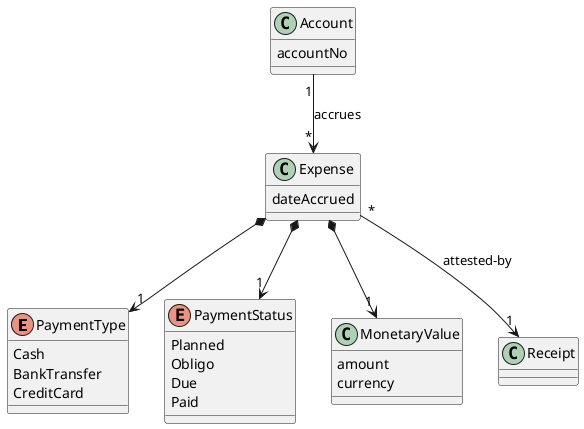 @startuml
enum PaymentType {
    Cash
    BankTransfer
    CreditCard
}

enum PaymentStatus {
    Planned
    Obligo
    Due
    Paid
}

class MonetaryValue {
    amount
    currency
}

class Expense {
    dateAccrued
}

class Account {
    accountNo
}

class Receipt

Account "1" --> "*" Expense : accrues
Expense "*"--> "1" Receipt: attested-by
Expense *--> "1" PaymentType
Expense *--> "1" MonetaryValue
Expense *--> "1" PaymentStatus
@enduml